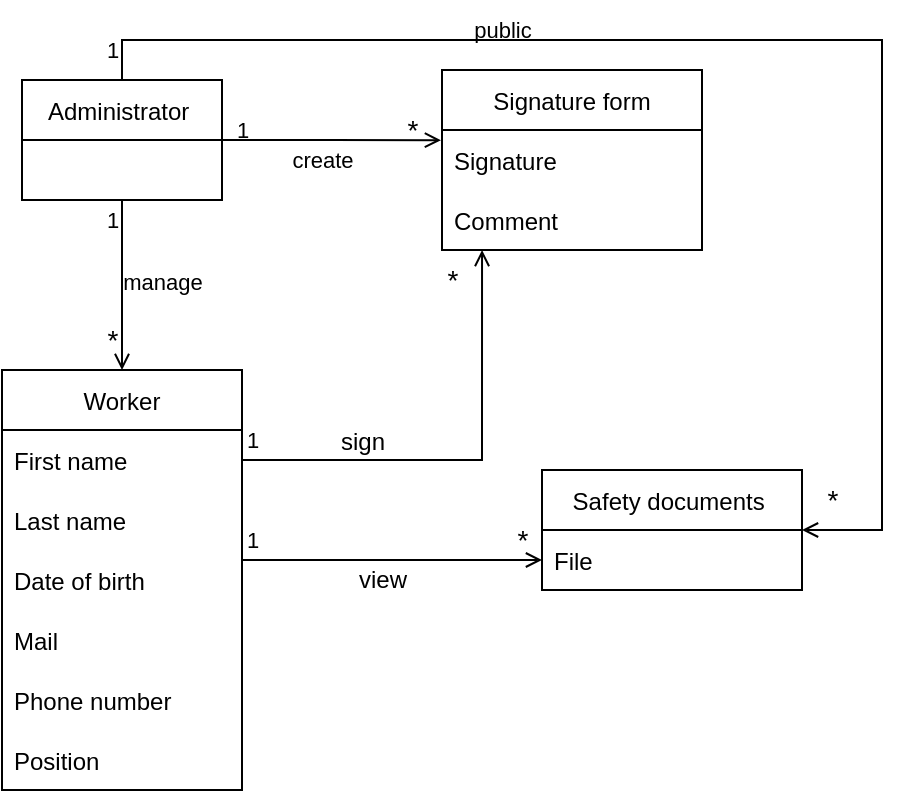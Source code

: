 <mxfile version="20.4.1" type="github">
  <diagram name="Page-1" id="c4acf3e9-155e-7222-9cf6-157b1a14988f">
    <mxGraphModel dx="757" dy="491" grid="1" gridSize="10" guides="1" tooltips="1" connect="1" arrows="1" fold="1" page="1" pageScale="1" pageWidth="850" pageHeight="1100" background="none" math="0" shadow="0">
      <root>
        <mxCell id="0" />
        <mxCell id="1" parent="0" />
        <mxCell id="jaeACZpHtCw7frlPeN86-26" style="edgeStyle=orthogonalEdgeStyle;rounded=0;orthogonalLoop=1;jettySize=auto;html=1;exitX=0.5;exitY=1;exitDx=0;exitDy=0;entryX=0.5;entryY=0;entryDx=0;entryDy=0;fontSize=12;endArrow=open;endFill=0;targetPerimeterSpacing=0;" edge="1" parent="1" source="jaeACZpHtCw7frlPeN86-1" target="jaeACZpHtCw7frlPeN86-5">
          <mxGeometry relative="1" as="geometry" />
        </mxCell>
        <mxCell id="jaeACZpHtCw7frlPeN86-27" value="&lt;font style=&quot;font-size: 11px;&quot;&gt;manage&lt;/font&gt;" style="edgeLabel;html=1;align=center;verticalAlign=middle;resizable=0;points=[];fontSize=12;" vertex="1" connectable="0" parent="jaeACZpHtCw7frlPeN86-26">
          <mxGeometry x="-0.038" y="-1" relative="1" as="geometry">
            <mxPoint x="21" as="offset" />
          </mxGeometry>
        </mxCell>
        <mxCell id="jaeACZpHtCw7frlPeN86-30" style="edgeStyle=orthogonalEdgeStyle;rounded=0;orthogonalLoop=1;jettySize=auto;html=1;exitX=1;exitY=0.5;exitDx=0;exitDy=0;entryX=-0.004;entryY=0.171;entryDx=0;entryDy=0;entryPerimeter=0;fontSize=11;endArrow=open;endFill=0;targetPerimeterSpacing=0;" edge="1" parent="1" source="jaeACZpHtCw7frlPeN86-1" target="jaeACZpHtCw7frlPeN86-22">
          <mxGeometry relative="1" as="geometry" />
        </mxCell>
        <mxCell id="jaeACZpHtCw7frlPeN86-31" value="create" style="edgeLabel;html=1;align=center;verticalAlign=middle;resizable=0;points=[];fontSize=11;" vertex="1" connectable="0" parent="jaeACZpHtCw7frlPeN86-30">
          <mxGeometry x="-0.092" relative="1" as="geometry">
            <mxPoint y="10" as="offset" />
          </mxGeometry>
        </mxCell>
        <mxCell id="jaeACZpHtCw7frlPeN86-37" style="edgeStyle=orthogonalEdgeStyle;rounded=0;orthogonalLoop=1;jettySize=auto;html=1;exitX=0.5;exitY=0;exitDx=0;exitDy=0;fontSize=11;endArrow=open;endFill=0;targetPerimeterSpacing=0;entryX=1;entryY=0.5;entryDx=0;entryDy=0;" edge="1" parent="1" source="jaeACZpHtCw7frlPeN86-1" target="jaeACZpHtCw7frlPeN86-34">
          <mxGeometry relative="1" as="geometry">
            <mxPoint x="430" y="310" as="targetPoint" />
            <Array as="points">
              <mxPoint x="90" y="75" />
              <mxPoint x="470" y="75" />
              <mxPoint x="470" y="320" />
            </Array>
          </mxGeometry>
        </mxCell>
        <mxCell id="jaeACZpHtCw7frlPeN86-1" value="Administrator " style="swimlane;fontStyle=0;childLayout=stackLayout;horizontal=1;startSize=30;horizontalStack=0;resizeParent=1;resizeParentMax=0;resizeLast=0;collapsible=1;marginBottom=0;" vertex="1" parent="1">
          <mxGeometry x="40" y="95" width="100" height="60" as="geometry">
            <mxRectangle x="370" y="150" width="60" height="30" as="alternateBounds" />
          </mxGeometry>
        </mxCell>
        <mxCell id="jaeACZpHtCw7frlPeN86-5" value="Worker" style="swimlane;fontStyle=0;childLayout=stackLayout;horizontal=1;startSize=30;horizontalStack=0;resizeParent=1;resizeParentMax=0;resizeLast=0;collapsible=1;marginBottom=0;" vertex="1" parent="1">
          <mxGeometry x="30" y="240" width="120" height="210" as="geometry">
            <mxRectangle x="370" y="150" width="90" height="30" as="alternateBounds" />
          </mxGeometry>
        </mxCell>
        <mxCell id="jaeACZpHtCw7frlPeN86-6" value="First name" style="text;strokeColor=none;fillColor=none;align=left;verticalAlign=middle;spacingLeft=4;spacingRight=4;overflow=hidden;points=[[0,0.5],[1,0.5]];portConstraint=eastwest;rotatable=0;" vertex="1" parent="jaeACZpHtCw7frlPeN86-5">
          <mxGeometry y="30" width="120" height="30" as="geometry" />
        </mxCell>
        <mxCell id="jaeACZpHtCw7frlPeN86-7" value="Last name" style="text;strokeColor=none;fillColor=none;align=left;verticalAlign=middle;spacingLeft=4;spacingRight=4;overflow=hidden;points=[[0,0.5],[1,0.5]];portConstraint=eastwest;rotatable=0;" vertex="1" parent="jaeACZpHtCw7frlPeN86-5">
          <mxGeometry y="60" width="120" height="30" as="geometry" />
        </mxCell>
        <mxCell id="jaeACZpHtCw7frlPeN86-8" value="Date of birth" style="text;strokeColor=none;fillColor=none;align=left;verticalAlign=middle;spacingLeft=4;spacingRight=4;overflow=hidden;points=[[0,0.5],[1,0.5]];portConstraint=eastwest;rotatable=0;" vertex="1" parent="jaeACZpHtCw7frlPeN86-5">
          <mxGeometry y="90" width="120" height="30" as="geometry" />
        </mxCell>
        <mxCell id="jaeACZpHtCw7frlPeN86-9" value="Mail" style="text;strokeColor=none;fillColor=none;align=left;verticalAlign=middle;spacingLeft=4;spacingRight=4;overflow=hidden;points=[[0,0.5],[1,0.5]];portConstraint=eastwest;rotatable=0;" vertex="1" parent="jaeACZpHtCw7frlPeN86-5">
          <mxGeometry y="120" width="120" height="30" as="geometry" />
        </mxCell>
        <mxCell id="jaeACZpHtCw7frlPeN86-10" value="Phone number" style="text;strokeColor=none;fillColor=none;align=left;verticalAlign=middle;spacingLeft=4;spacingRight=4;overflow=hidden;points=[[0,0.5],[1,0.5]];portConstraint=eastwest;rotatable=0;" vertex="1" parent="jaeACZpHtCw7frlPeN86-5">
          <mxGeometry y="150" width="120" height="30" as="geometry" />
        </mxCell>
        <mxCell id="jaeACZpHtCw7frlPeN86-15" value="Position" style="text;strokeColor=none;fillColor=none;align=left;verticalAlign=middle;spacingLeft=4;spacingRight=4;overflow=hidden;points=[[0,0.5],[1,0.5]];portConstraint=eastwest;rotatable=0;" vertex="1" parent="jaeACZpHtCw7frlPeN86-5">
          <mxGeometry y="180" width="120" height="30" as="geometry" />
        </mxCell>
        <mxCell id="jaeACZpHtCw7frlPeN86-21" value="Signature form" style="swimlane;fontStyle=0;childLayout=stackLayout;horizontal=1;startSize=30;horizontalStack=0;resizeParent=1;resizeParentMax=0;resizeLast=0;collapsible=1;marginBottom=0;fontSize=12;" vertex="1" parent="1">
          <mxGeometry x="250" y="90" width="130" height="90" as="geometry" />
        </mxCell>
        <mxCell id="jaeACZpHtCw7frlPeN86-22" value="Signature" style="text;strokeColor=none;fillColor=none;align=left;verticalAlign=middle;spacingLeft=4;spacingRight=4;overflow=hidden;points=[[0,0.5],[1,0.5]];portConstraint=eastwest;rotatable=0;fontSize=12;" vertex="1" parent="jaeACZpHtCw7frlPeN86-21">
          <mxGeometry y="30" width="130" height="30" as="geometry" />
        </mxCell>
        <mxCell id="jaeACZpHtCw7frlPeN86-23" value="Comment " style="text;strokeColor=none;fillColor=none;align=left;verticalAlign=middle;spacingLeft=4;spacingRight=4;overflow=hidden;points=[[0,0.5],[1,0.5]];portConstraint=eastwest;rotatable=0;fontSize=12;" vertex="1" parent="jaeACZpHtCw7frlPeN86-21">
          <mxGeometry y="60" width="130" height="30" as="geometry" />
        </mxCell>
        <mxCell id="jaeACZpHtCw7frlPeN86-28" value="1" style="text;html=1;align=center;verticalAlign=middle;resizable=0;points=[];autosize=1;strokeColor=none;fillColor=none;fontSize=11;" vertex="1" parent="1">
          <mxGeometry x="70" y="150" width="30" height="30" as="geometry" />
        </mxCell>
        <mxCell id="jaeACZpHtCw7frlPeN86-29" value="&lt;font style=&quot;font-size: 14px;&quot;&gt;*&lt;/font&gt;" style="text;html=1;align=center;verticalAlign=middle;resizable=0;points=[];autosize=1;strokeColor=none;fillColor=none;fontSize=11;" vertex="1" parent="1">
          <mxGeometry x="70" y="210" width="30" height="30" as="geometry" />
        </mxCell>
        <mxCell id="jaeACZpHtCw7frlPeN86-32" value="1" style="text;html=1;align=center;verticalAlign=middle;resizable=0;points=[];autosize=1;strokeColor=none;fillColor=none;fontSize=11;" vertex="1" parent="1">
          <mxGeometry x="135" y="105" width="30" height="30" as="geometry" />
        </mxCell>
        <mxCell id="jaeACZpHtCw7frlPeN86-33" value="&lt;font style=&quot;font-size: 14px;&quot;&gt;*&lt;/font&gt;" style="text;html=1;align=center;verticalAlign=middle;resizable=0;points=[];autosize=1;strokeColor=none;fillColor=none;fontSize=11;" vertex="1" parent="1">
          <mxGeometry x="220" y="105" width="30" height="30" as="geometry" />
        </mxCell>
        <mxCell id="jaeACZpHtCw7frlPeN86-34" value="Safety documents " style="swimlane;fontStyle=0;childLayout=stackLayout;horizontal=1;startSize=30;horizontalStack=0;resizeParent=1;resizeParentMax=0;resizeLast=0;collapsible=1;marginBottom=0;fontSize=12;" vertex="1" parent="1">
          <mxGeometry x="300" y="290" width="130" height="60" as="geometry" />
        </mxCell>
        <mxCell id="jaeACZpHtCw7frlPeN86-35" value="File" style="text;strokeColor=none;fillColor=none;align=left;verticalAlign=middle;spacingLeft=4;spacingRight=4;overflow=hidden;points=[[0,0.5],[1,0.5]];portConstraint=eastwest;rotatable=0;fontSize=12;" vertex="1" parent="jaeACZpHtCw7frlPeN86-34">
          <mxGeometry y="30" width="130" height="30" as="geometry" />
        </mxCell>
        <mxCell id="jaeACZpHtCw7frlPeN86-38" value="public" style="text;html=1;align=center;verticalAlign=middle;resizable=0;points=[];autosize=1;strokeColor=none;fillColor=none;fontSize=11;" vertex="1" parent="1">
          <mxGeometry x="255" y="55" width="50" height="30" as="geometry" />
        </mxCell>
        <mxCell id="jaeACZpHtCw7frlPeN86-39" value="1" style="text;html=1;align=center;verticalAlign=middle;resizable=0;points=[];autosize=1;strokeColor=none;fillColor=none;fontSize=11;" vertex="1" parent="1">
          <mxGeometry x="70" y="65" width="30" height="30" as="geometry" />
        </mxCell>
        <mxCell id="jaeACZpHtCw7frlPeN86-40" value="&lt;font style=&quot;font-size: 14px;&quot;&gt;*&lt;/font&gt;" style="text;html=1;align=center;verticalAlign=middle;resizable=0;points=[];autosize=1;strokeColor=none;fillColor=none;fontSize=11;" vertex="1" parent="1">
          <mxGeometry x="430" y="290" width="30" height="30" as="geometry" />
        </mxCell>
        <mxCell id="jaeACZpHtCw7frlPeN86-41" style="edgeStyle=orthogonalEdgeStyle;rounded=0;orthogonalLoop=1;jettySize=auto;html=1;exitX=1;exitY=0.5;exitDx=0;exitDy=0;entryX=0.154;entryY=1;entryDx=0;entryDy=0;entryPerimeter=0;fontSize=14;endArrow=open;endFill=0;targetPerimeterSpacing=0;" edge="1" parent="1" source="jaeACZpHtCw7frlPeN86-6" target="jaeACZpHtCw7frlPeN86-23">
          <mxGeometry relative="1" as="geometry" />
        </mxCell>
        <mxCell id="jaeACZpHtCw7frlPeN86-45" value="&lt;font style=&quot;font-size: 12px;&quot;&gt;sign&lt;/font&gt;" style="edgeLabel;html=1;align=center;verticalAlign=middle;resizable=0;points=[];fontSize=14;" vertex="1" connectable="0" parent="jaeACZpHtCw7frlPeN86-41">
          <mxGeometry x="-0.556" y="3" relative="1" as="geometry">
            <mxPoint x="10" y="-7" as="offset" />
          </mxGeometry>
        </mxCell>
        <mxCell id="jaeACZpHtCw7frlPeN86-43" value="1" style="text;html=1;align=center;verticalAlign=middle;resizable=0;points=[];autosize=1;strokeColor=none;fillColor=none;fontSize=11;" vertex="1" parent="1">
          <mxGeometry x="140" y="260" width="30" height="30" as="geometry" />
        </mxCell>
        <mxCell id="jaeACZpHtCw7frlPeN86-44" value="&lt;font style=&quot;font-size: 14px;&quot;&gt;*&lt;/font&gt;" style="text;html=1;align=center;verticalAlign=middle;resizable=0;points=[];autosize=1;strokeColor=none;fillColor=none;fontSize=11;" vertex="1" parent="1">
          <mxGeometry x="240" y="180" width="30" height="30" as="geometry" />
        </mxCell>
        <mxCell id="jaeACZpHtCw7frlPeN86-46" value="" style="endArrow=open;html=1;rounded=0;fontSize=12;targetPerimeterSpacing=0;exitX=1;exitY=0.165;exitDx=0;exitDy=0;exitPerimeter=0;entryX=0;entryY=0.5;entryDx=0;entryDy=0;endFill=0;" edge="1" parent="1" source="jaeACZpHtCw7frlPeN86-8" target="jaeACZpHtCw7frlPeN86-35">
          <mxGeometry width="50" height="50" relative="1" as="geometry">
            <mxPoint x="210" y="310" as="sourcePoint" />
            <mxPoint x="260" y="260" as="targetPoint" />
          </mxGeometry>
        </mxCell>
        <mxCell id="jaeACZpHtCw7frlPeN86-47" value="view" style="edgeLabel;html=1;align=center;verticalAlign=middle;resizable=0;points=[];fontSize=12;" vertex="1" connectable="0" parent="jaeACZpHtCw7frlPeN86-46">
          <mxGeometry x="-0.605" y="-1" relative="1" as="geometry">
            <mxPoint x="40" y="9" as="offset" />
          </mxGeometry>
        </mxCell>
        <mxCell id="jaeACZpHtCw7frlPeN86-48" value="1" style="text;html=1;align=center;verticalAlign=middle;resizable=0;points=[];autosize=1;strokeColor=none;fillColor=none;fontSize=11;" vertex="1" parent="1">
          <mxGeometry x="140" y="310" width="30" height="30" as="geometry" />
        </mxCell>
        <mxCell id="jaeACZpHtCw7frlPeN86-49" value="&lt;font style=&quot;font-size: 14px;&quot;&gt;*&lt;/font&gt;" style="text;html=1;align=center;verticalAlign=middle;resizable=0;points=[];autosize=1;strokeColor=none;fillColor=none;fontSize=11;" vertex="1" parent="1">
          <mxGeometry x="275" y="310" width="30" height="30" as="geometry" />
        </mxCell>
      </root>
    </mxGraphModel>
  </diagram>
</mxfile>
